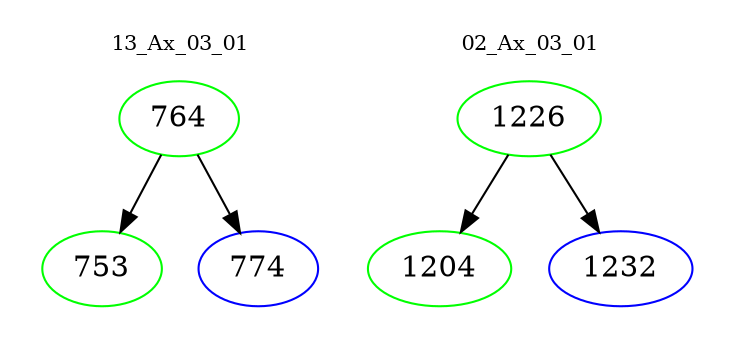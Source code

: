 digraph{
subgraph cluster_0 {
color = white
label = "13_Ax_03_01";
fontsize=10;
T0_764 [label="764", color="green"]
T0_764 -> T0_753 [color="black"]
T0_753 [label="753", color="green"]
T0_764 -> T0_774 [color="black"]
T0_774 [label="774", color="blue"]
}
subgraph cluster_1 {
color = white
label = "02_Ax_03_01";
fontsize=10;
T1_1226 [label="1226", color="green"]
T1_1226 -> T1_1204 [color="black"]
T1_1204 [label="1204", color="green"]
T1_1226 -> T1_1232 [color="black"]
T1_1232 [label="1232", color="blue"]
}
}
